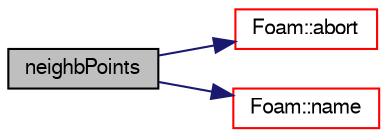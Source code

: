 digraph "neighbPoints"
{
  bgcolor="transparent";
  edge [fontname="FreeSans",fontsize="10",labelfontname="FreeSans",labelfontsize="10"];
  node [fontname="FreeSans",fontsize="10",shape=record];
  rankdir="LR";
  Node761 [label="neighbPoints",height=0.2,width=0.4,color="black", fillcolor="grey75", style="filled", fontcolor="black"];
  Node761 -> Node762 [color="midnightblue",fontsize="10",style="solid",fontname="FreeSans"];
  Node762 [label="Foam::abort",height=0.2,width=0.4,color="red",URL="$a21124.html#a447107a607d03e417307c203fa5fb44b"];
  Node761 -> Node805 [color="midnightblue",fontsize="10",style="solid",fontname="FreeSans"];
  Node805 [label="Foam::name",height=0.2,width=0.4,color="red",URL="$a21124.html#adcb0df2bd4953cb6bb390272d8263c3a",tooltip="Return a string representation of a complex. "];
}
